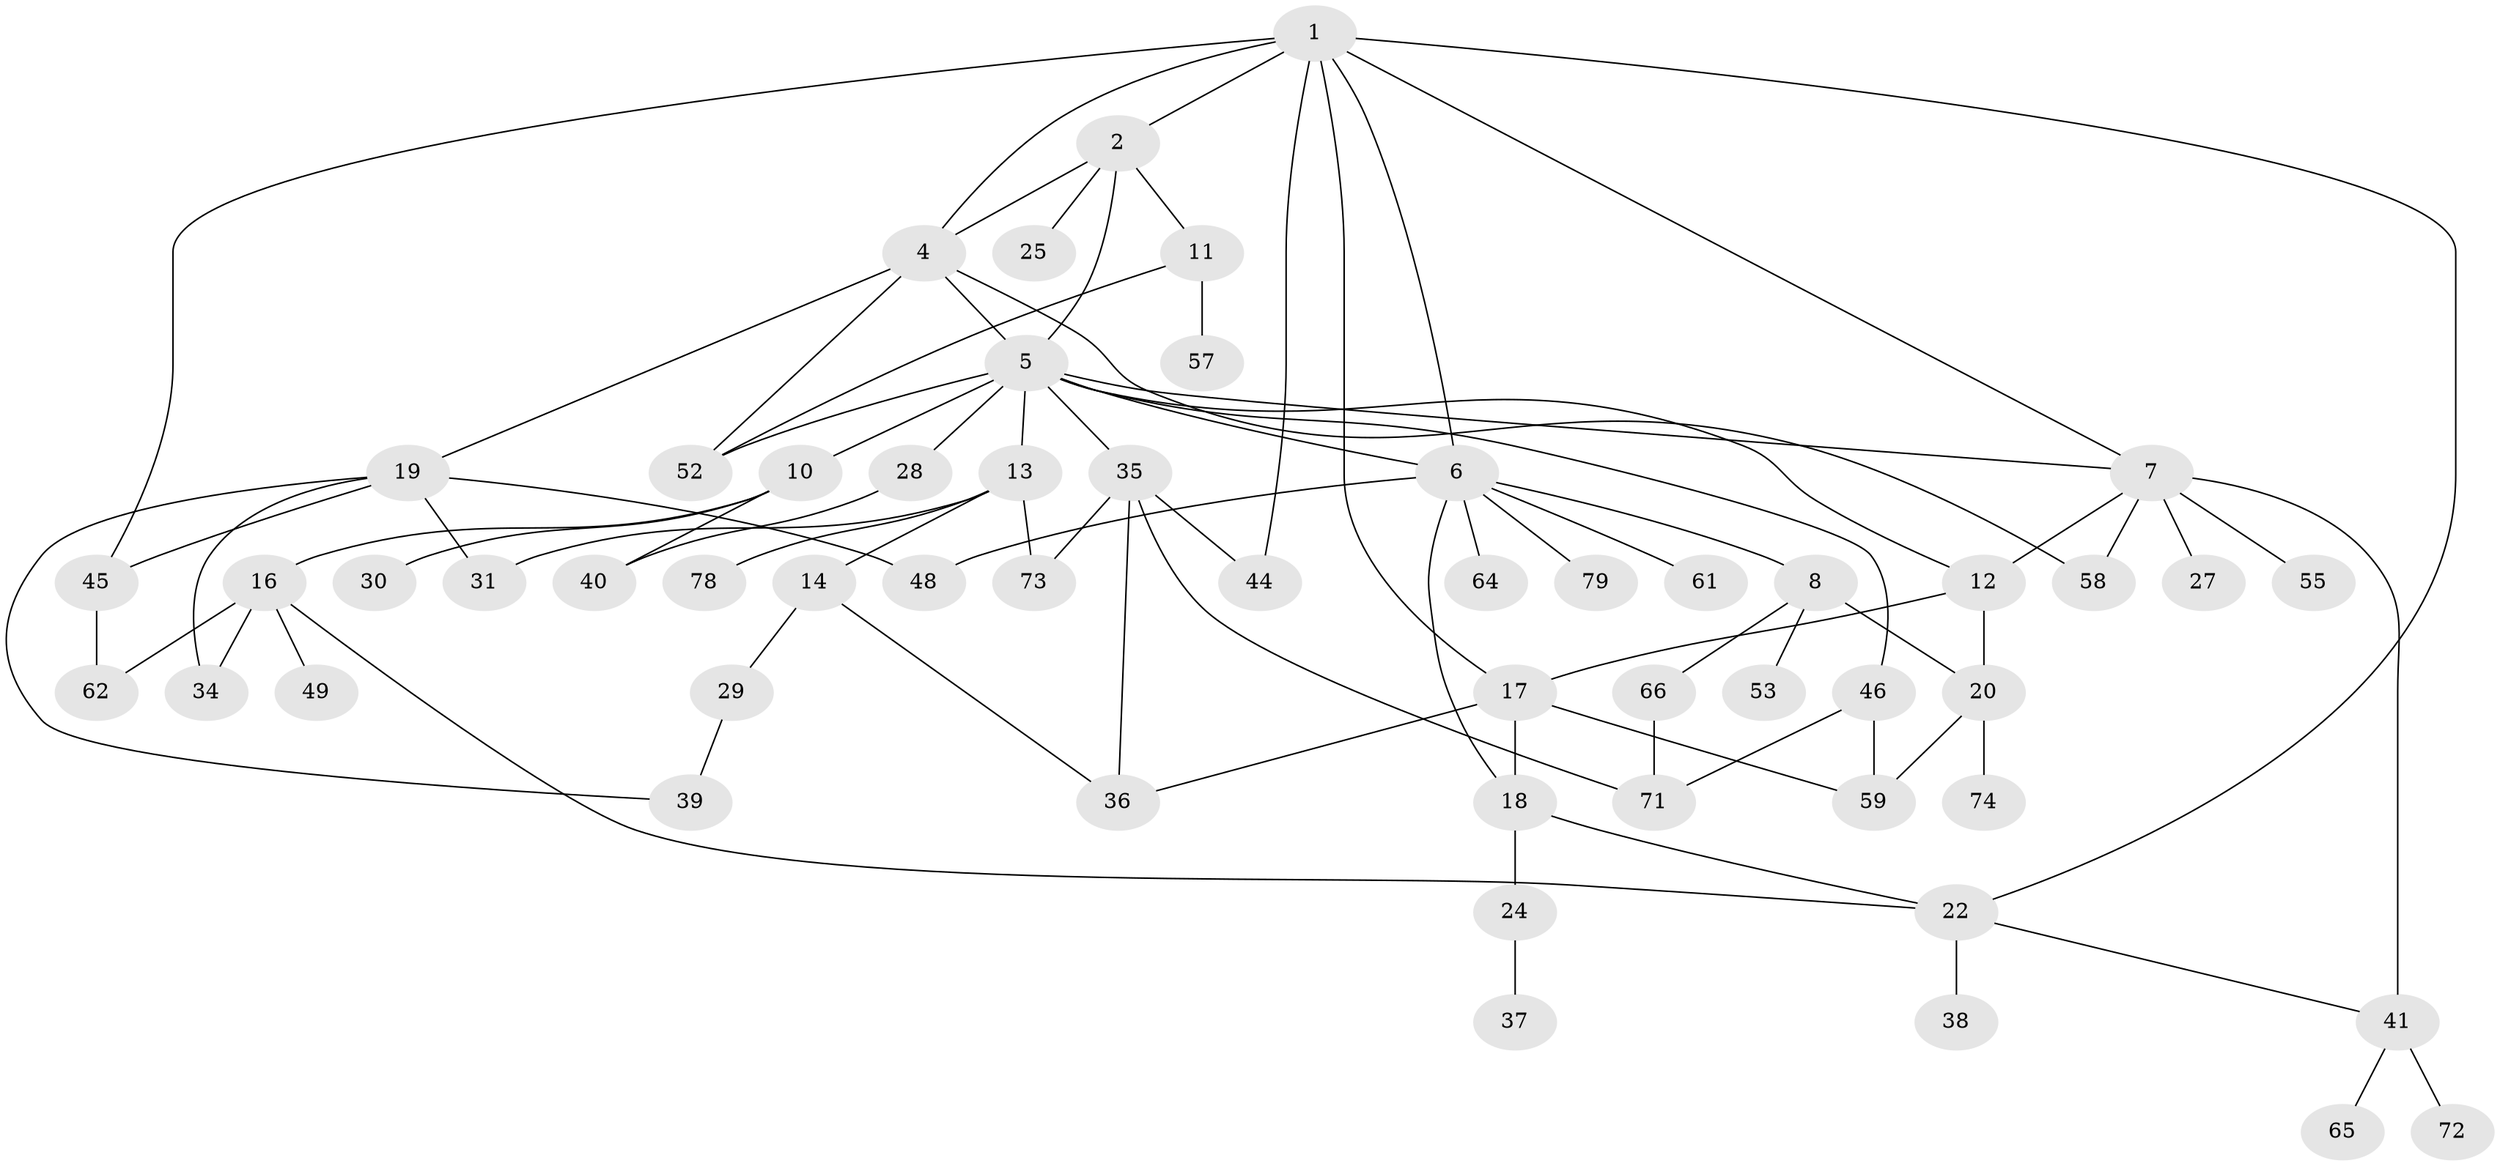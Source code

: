 // original degree distribution, {4: 0.13580246913580246, 6: 0.04938271604938271, 5: 0.06172839506172839, 9: 0.012345679012345678, 7: 0.024691358024691357, 3: 0.14814814814814814, 2: 0.2962962962962963, 1: 0.2716049382716049}
// Generated by graph-tools (version 1.1) at 2025/41/03/06/25 10:41:27]
// undirected, 55 vertices, 83 edges
graph export_dot {
graph [start="1"]
  node [color=gray90,style=filled];
  1 [super="+3"];
  2 [super="+81"];
  4 [super="+23"];
  5 [super="+9"];
  6 [super="+76"];
  7 [super="+70"];
  8 [super="+47"];
  10 [super="+15"];
  11 [super="+67"];
  12 [super="+69"];
  13 [super="+33"];
  14 [super="+42"];
  16 [super="+26"];
  17 [super="+56"];
  18;
  19 [super="+21"];
  20 [super="+68"];
  22 [super="+32"];
  24;
  25;
  27 [super="+77"];
  28;
  29;
  30;
  31;
  34;
  35 [super="+51"];
  36;
  37;
  38;
  39 [super="+43"];
  40 [super="+54"];
  41 [super="+60"];
  44;
  45;
  46;
  48 [super="+50"];
  49;
  52 [super="+63"];
  53;
  55;
  57;
  58;
  59 [super="+80"];
  61;
  62;
  64;
  65;
  66;
  71 [super="+75"];
  72;
  73;
  74;
  78;
  79;
  1 -- 2;
  1 -- 6;
  1 -- 44;
  1 -- 17;
  1 -- 4;
  1 -- 7;
  1 -- 45;
  1 -- 22;
  2 -- 5;
  2 -- 11;
  2 -- 25;
  2 -- 4;
  4 -- 19;
  4 -- 52;
  4 -- 58;
  4 -- 5;
  5 -- 10 [weight=2];
  5 -- 13;
  5 -- 35;
  5 -- 46;
  5 -- 28;
  5 -- 52;
  5 -- 7;
  5 -- 6;
  5 -- 12;
  6 -- 8;
  6 -- 18;
  6 -- 61;
  6 -- 64;
  6 -- 79;
  6 -- 48;
  7 -- 12;
  7 -- 27;
  7 -- 41 [weight=2];
  7 -- 55;
  7 -- 58;
  8 -- 20;
  8 -- 66;
  8 -- 53;
  10 -- 30;
  10 -- 40;
  10 -- 16;
  11 -- 57;
  11 -- 52;
  12 -- 17;
  12 -- 20;
  13 -- 14;
  13 -- 31;
  13 -- 78;
  13 -- 73;
  14 -- 29;
  14 -- 36;
  16 -- 22;
  16 -- 34;
  16 -- 62;
  16 -- 49;
  17 -- 59;
  17 -- 36;
  17 -- 18;
  18 -- 24;
  18 -- 22;
  19 -- 39;
  19 -- 48;
  19 -- 34;
  19 -- 31;
  19 -- 45;
  20 -- 74;
  20 -- 59;
  22 -- 38;
  22 -- 41;
  24 -- 37;
  28 -- 40;
  29 -- 39;
  35 -- 73;
  35 -- 44;
  35 -- 36;
  35 -- 71;
  41 -- 65;
  41 -- 72;
  45 -- 62;
  46 -- 71;
  46 -- 59;
  66 -- 71;
}
